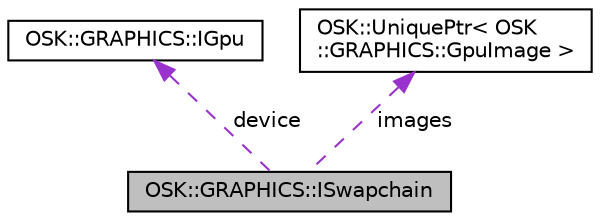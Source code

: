 digraph "OSK::GRAPHICS::ISwapchain"
{
 // LATEX_PDF_SIZE
  edge [fontname="Helvetica",fontsize="10",labelfontname="Helvetica",labelfontsize="10"];
  node [fontname="Helvetica",fontsize="10",shape=record];
  Node1 [label="OSK::GRAPHICS::ISwapchain",height=0.2,width=0.4,color="black", fillcolor="grey75", style="filled", fontcolor="black",tooltip="Un swapchain es una estructura encargada de manejar el cambio de imagenes que son representadas en el..."];
  Node2 -> Node1 [dir="back",color="darkorchid3",fontsize="10",style="dashed",label=" device" ,fontname="Helvetica"];
  Node2 [label="OSK::GRAPHICS::IGpu",height=0.2,width=0.4,color="black", fillcolor="white", style="filled",URL="$class_o_s_k_1_1_g_r_a_p_h_i_c_s_1_1_i_gpu.html",tooltip="Interfaz de una tarjeta gráfica."];
  Node3 -> Node1 [dir="back",color="darkorchid3",fontsize="10",style="dashed",label=" images" ,fontname="Helvetica"];
  Node3 [label="OSK::UniquePtr\< OSK\l::GRAPHICS::GpuImage \>",height=0.2,width=0.4,color="black", fillcolor="white", style="filled",URL="$class_o_s_k_1_1_unique_ptr.html",tooltip=" "];
}
